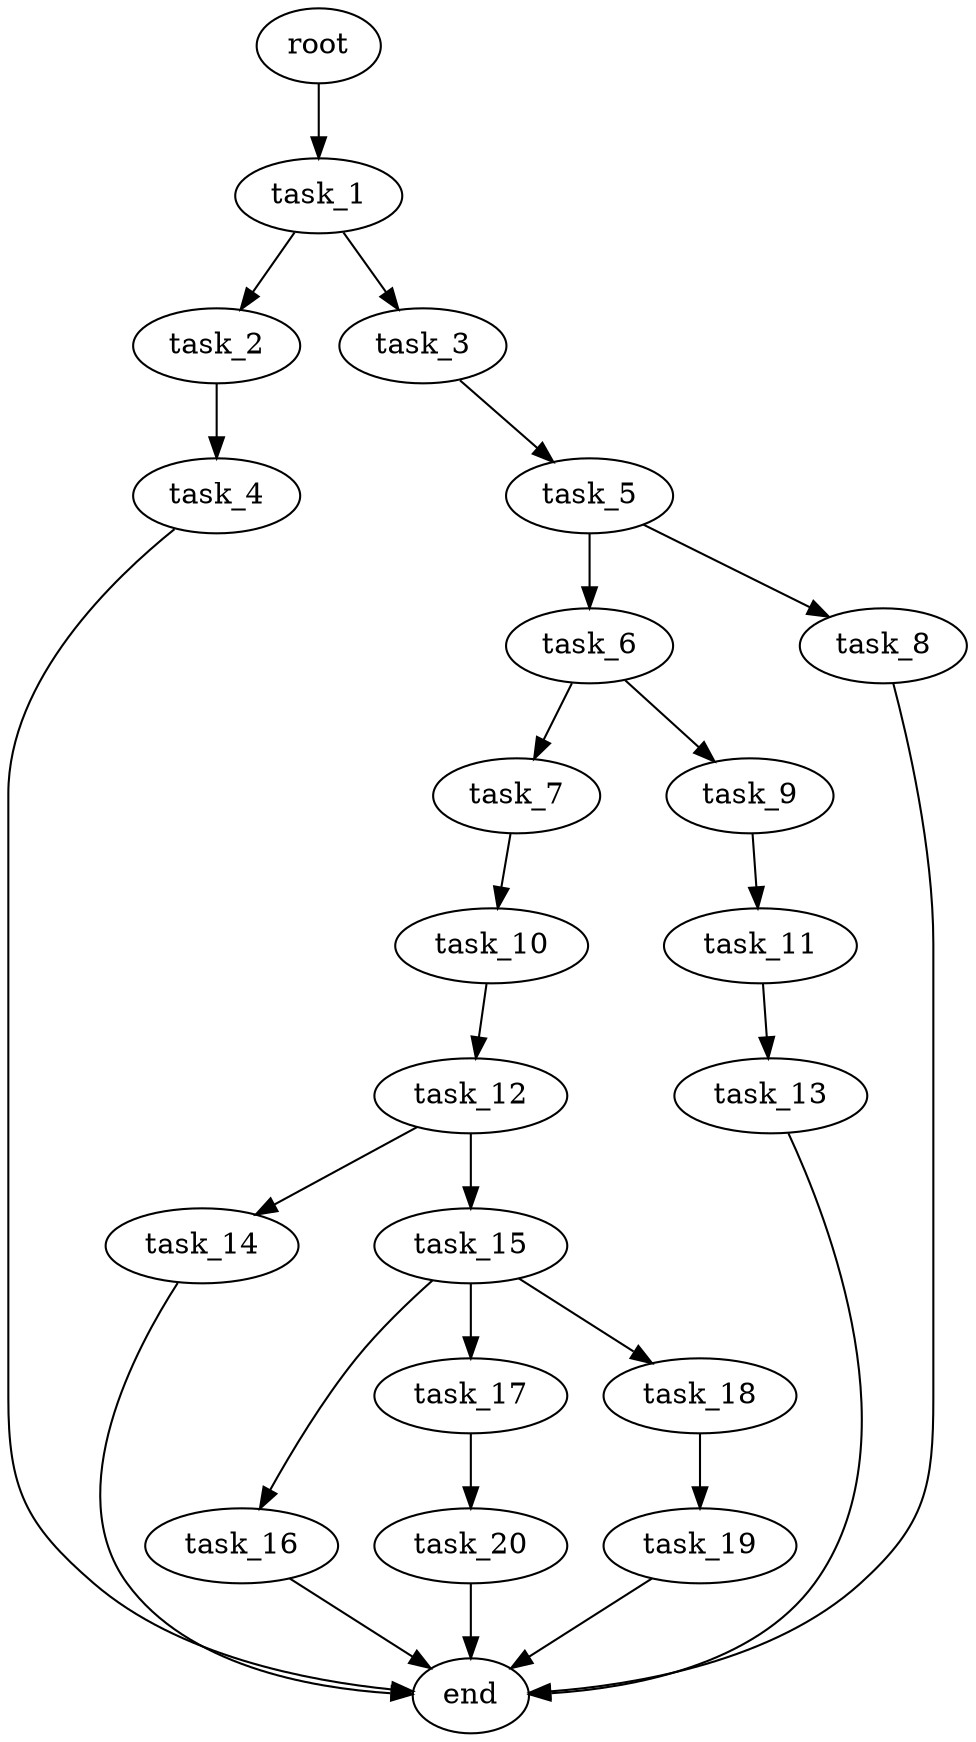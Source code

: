 digraph G {
  root [size="0.000000e+00"];
  task_1 [size="4.326750e+09"];
  task_2 [size="9.107212e+09"];
  task_3 [size="5.550731e+08"];
  task_4 [size="1.242487e+09"];
  task_5 [size="1.531002e+09"];
  task_6 [size="1.647406e+09"];
  task_7 [size="3.227285e+09"];
  task_8 [size="7.093612e+09"];
  task_9 [size="3.460885e+09"];
  task_10 [size="9.409100e+09"];
  task_11 [size="8.949364e+09"];
  task_12 [size="8.459491e+09"];
  task_13 [size="2.506802e+09"];
  task_14 [size="6.350936e+09"];
  task_15 [size="5.508863e+09"];
  task_16 [size="1.252578e+09"];
  task_17 [size="3.028943e+09"];
  task_18 [size="5.335247e+09"];
  task_19 [size="5.026229e+09"];
  task_20 [size="1.687190e+09"];
  end [size="0.000000e+00"];

  root -> task_1 [size="1.000000e-12"];
  task_1 -> task_2 [size="9.107212e+08"];
  task_1 -> task_3 [size="5.550731e+07"];
  task_2 -> task_4 [size="1.242487e+08"];
  task_3 -> task_5 [size="1.531002e+08"];
  task_4 -> end [size="1.000000e-12"];
  task_5 -> task_6 [size="1.647406e+08"];
  task_5 -> task_8 [size="7.093612e+08"];
  task_6 -> task_7 [size="3.227285e+08"];
  task_6 -> task_9 [size="3.460885e+08"];
  task_7 -> task_10 [size="9.409100e+08"];
  task_8 -> end [size="1.000000e-12"];
  task_9 -> task_11 [size="8.949364e+08"];
  task_10 -> task_12 [size="8.459491e+08"];
  task_11 -> task_13 [size="2.506802e+08"];
  task_12 -> task_14 [size="6.350936e+08"];
  task_12 -> task_15 [size="5.508863e+08"];
  task_13 -> end [size="1.000000e-12"];
  task_14 -> end [size="1.000000e-12"];
  task_15 -> task_16 [size="1.252578e+08"];
  task_15 -> task_17 [size="3.028943e+08"];
  task_15 -> task_18 [size="5.335247e+08"];
  task_16 -> end [size="1.000000e-12"];
  task_17 -> task_20 [size="1.687190e+08"];
  task_18 -> task_19 [size="5.026229e+08"];
  task_19 -> end [size="1.000000e-12"];
  task_20 -> end [size="1.000000e-12"];
}
